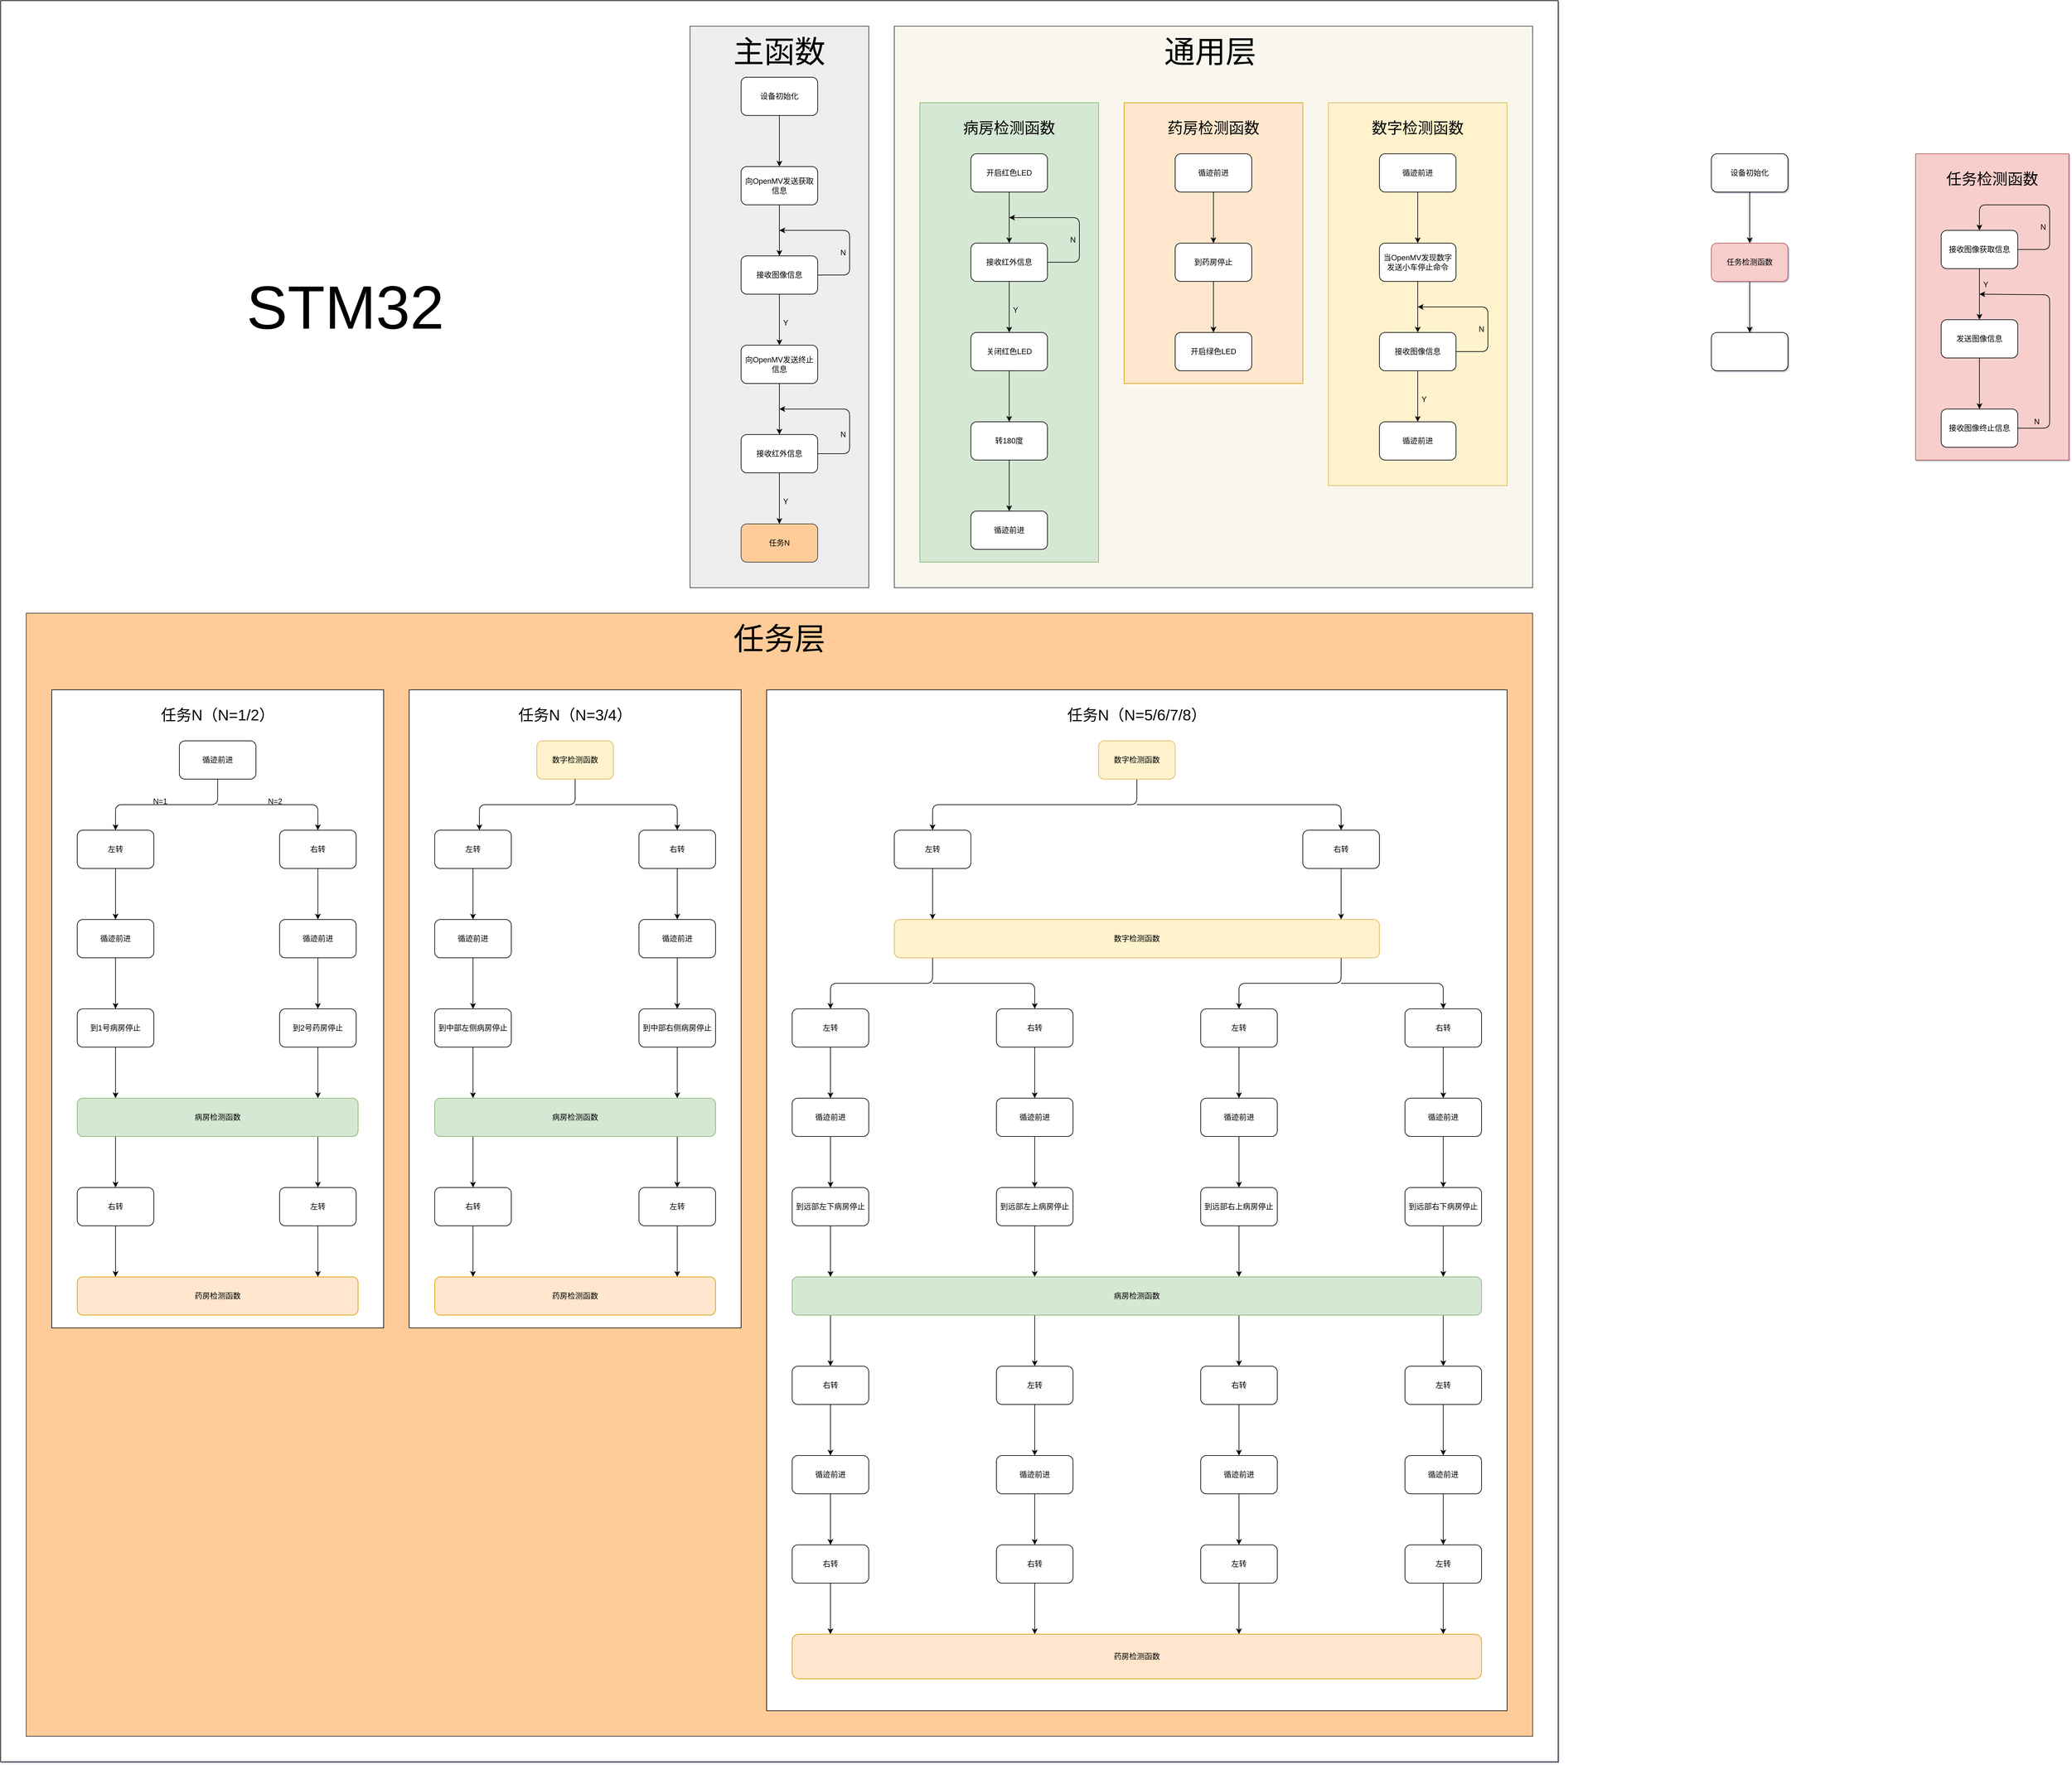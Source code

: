 <mxfile>
    <diagram id="9E_Q257AozHkWFELLFtb" name="第 1 页">
        <mxGraphModel dx="2625" dy="1398" grid="1" gridSize="10" guides="1" tooltips="1" connect="1" arrows="1" fold="1" page="1" pageScale="1" pageWidth="3300" pageHeight="2339" math="0" shadow="1">
            <root>
                <mxCell id="0"/>
                <mxCell id="1" parent="0"/>
                <mxCell id="441" value="" style="rounded=0;whiteSpace=wrap;html=1;fillColor=#f8cecc;strokeColor=#b85450;" parent="1" vertex="1">
                    <mxGeometry x="3040" y="280" width="240" height="480" as="geometry"/>
                </mxCell>
                <mxCell id="416" value="" style="rounded=0;whiteSpace=wrap;html=1;strokeWidth=1;fontSize=48;fontColor=#000000;" parent="1" vertex="1">
                    <mxGeometry x="40" y="40" width="2440" height="2760" as="geometry"/>
                </mxCell>
                <mxCell id="413" value="" style="rounded=0;whiteSpace=wrap;html=1;strokeWidth=1;fontSize=48;fillColor=#f9f7ed;strokeColor=#36393d;" parent="1" vertex="1">
                    <mxGeometry x="1440" y="80" width="1000" height="880" as="geometry"/>
                </mxCell>
                <mxCell id="410" value="" style="rounded=0;whiteSpace=wrap;html=1;strokeWidth=1;fontSize=12;fillColor=#ffcc99;strokeColor=#36393d;" parent="1" vertex="1">
                    <mxGeometry x="80" y="1000" width="2360" height="1760" as="geometry"/>
                </mxCell>
                <mxCell id="408" value="" style="rounded=0;whiteSpace=wrap;html=1;strokeWidth=1;fontSize=12;fontColor=#000000;" parent="1" vertex="1">
                    <mxGeometry x="1240" y="1120" width="1160" height="1600" as="geometry"/>
                </mxCell>
                <mxCell id="407" value="" style="rounded=0;whiteSpace=wrap;html=1;strokeWidth=1;fontSize=12;fontColor=#000000;" parent="1" vertex="1">
                    <mxGeometry x="680" y="1120" width="520" height="1000" as="geometry"/>
                </mxCell>
                <mxCell id="406" value="" style="rounded=0;whiteSpace=wrap;html=1;strokeWidth=1;fontSize=12;fontColor=#000000;" parent="1" vertex="1">
                    <mxGeometry x="120" y="1120" width="520" height="1000" as="geometry"/>
                </mxCell>
                <mxCell id="383" value="" style="rounded=0;whiteSpace=wrap;html=1;strokeWidth=1;fontSize=12;fillColor=#fff2cc;strokeColor=#d6b656;" parent="1" vertex="1">
                    <mxGeometry x="2120" y="200" width="280" height="600" as="geometry"/>
                </mxCell>
                <mxCell id="369" value="" style="rounded=0;whiteSpace=wrap;html=1;strokeWidth=1;fontSize=12;fillColor=#ffe6cc;strokeColor=#d79b00;" parent="1" vertex="1">
                    <mxGeometry x="1800" y="200" width="280" height="440" as="geometry"/>
                </mxCell>
                <mxCell id="356" value="" style="rounded=0;whiteSpace=wrap;html=1;strokeWidth=1;fontSize=12;fillColor=#d5e8d4;strokeColor=#82b366;" parent="1" vertex="1">
                    <mxGeometry x="1480" y="200" width="280" height="720" as="geometry"/>
                </mxCell>
                <mxCell id="40" value="" style="rounded=0;whiteSpace=wrap;html=1;fillColor=#eeeeee;strokeColor=#36393d;" parent="1" vertex="1">
                    <mxGeometry x="1120" y="80" width="280" height="880" as="geometry"/>
                </mxCell>
                <mxCell id="21" value="" style="edgeStyle=none;html=1;" parent="1" source="19" target="20" edge="1">
                    <mxGeometry relative="1" as="geometry"/>
                </mxCell>
                <mxCell id="19" value="设备初始化" style="rounded=1;whiteSpace=wrap;html=1;" parent="1" vertex="1">
                    <mxGeometry x="1200" y="160" width="120" height="60" as="geometry"/>
                </mxCell>
                <mxCell id="23" value="" style="edgeStyle=none;html=1;" parent="1" source="20" target="22" edge="1">
                    <mxGeometry relative="1" as="geometry"/>
                </mxCell>
                <mxCell id="20" value="向OpenMV发送获取信息" style="whiteSpace=wrap;html=1;rounded=1;" parent="1" vertex="1">
                    <mxGeometry x="1200" y="300" width="120" height="60" as="geometry"/>
                </mxCell>
                <mxCell id="25" value="" style="edgeStyle=none;html=1;" parent="1" source="22" edge="1">
                    <mxGeometry relative="1" as="geometry">
                        <mxPoint x="1260" y="400" as="targetPoint"/>
                        <Array as="points">
                            <mxPoint x="1370" y="470"/>
                            <mxPoint x="1370" y="400"/>
                        </Array>
                    </mxGeometry>
                </mxCell>
                <mxCell id="29" value="" style="edgeStyle=none;html=1;" parent="1" source="22" target="28" edge="1">
                    <mxGeometry relative="1" as="geometry"/>
                </mxCell>
                <mxCell id="22" value="接收图像信息" style="whiteSpace=wrap;html=1;rounded=1;" parent="1" vertex="1">
                    <mxGeometry x="1200" y="440" width="120" height="60" as="geometry"/>
                </mxCell>
                <mxCell id="27" value="N" style="text;html=1;strokeColor=none;fillColor=none;align=center;verticalAlign=middle;whiteSpace=wrap;rounded=0;" parent="1" vertex="1">
                    <mxGeometry x="1330" y="420" width="60" height="30" as="geometry"/>
                </mxCell>
                <mxCell id="32" value="" style="edgeStyle=none;html=1;" parent="1" source="28" target="31" edge="1">
                    <mxGeometry relative="1" as="geometry"/>
                </mxCell>
                <mxCell id="28" value="向OpenMV发送终止信息" style="whiteSpace=wrap;html=1;rounded=1;" parent="1" vertex="1">
                    <mxGeometry x="1200" y="580" width="120" height="60" as="geometry"/>
                </mxCell>
                <mxCell id="30" value="Y" style="text;html=1;strokeColor=none;fillColor=none;align=center;verticalAlign=middle;whiteSpace=wrap;rounded=0;" parent="1" vertex="1">
                    <mxGeometry x="1240" y="530" width="60" height="30" as="geometry"/>
                </mxCell>
                <mxCell id="34" value="" style="edgeStyle=none;html=1;" parent="1" source="31" target="33" edge="1">
                    <mxGeometry relative="1" as="geometry"/>
                </mxCell>
                <mxCell id="36" value="" style="edgeStyle=none;html=1;exitX=1;exitY=0.5;exitDx=0;exitDy=0;" parent="1" source="31" edge="1">
                    <mxGeometry relative="1" as="geometry">
                        <mxPoint x="1360" y="780" as="sourcePoint"/>
                        <mxPoint x="1260" y="680" as="targetPoint"/>
                        <Array as="points">
                            <mxPoint x="1370" y="750"/>
                            <mxPoint x="1370" y="680"/>
                        </Array>
                    </mxGeometry>
                </mxCell>
                <mxCell id="31" value="接收红外信息" style="whiteSpace=wrap;html=1;rounded=1;" parent="1" vertex="1">
                    <mxGeometry x="1200" y="720" width="120" height="60" as="geometry"/>
                </mxCell>
                <mxCell id="33" value="任务N" style="whiteSpace=wrap;html=1;rounded=1;fillColor=#ffcc99;strokeColor=#36393d;" parent="1" vertex="1">
                    <mxGeometry x="1200" y="860" width="120" height="60" as="geometry"/>
                </mxCell>
                <mxCell id="37" value="N" style="text;html=1;strokeColor=none;fillColor=none;align=center;verticalAlign=middle;whiteSpace=wrap;rounded=0;" parent="1" vertex="1">
                    <mxGeometry x="1330" y="705" width="60" height="30" as="geometry"/>
                </mxCell>
                <mxCell id="39" value="Y" style="text;html=1;strokeColor=none;fillColor=none;align=center;verticalAlign=middle;whiteSpace=wrap;rounded=0;" parent="1" vertex="1">
                    <mxGeometry x="1240" y="810" width="60" height="30" as="geometry"/>
                </mxCell>
                <mxCell id="50" value="" style="edgeStyle=none;html=1;fontSize=24;fontColor=#000000;entryX=0.5;entryY=0;entryDx=0;entryDy=0;exitX=0.5;exitY=1;exitDx=0;exitDy=0;" parent="1" source="48" target="51" edge="1">
                    <mxGeometry relative="1" as="geometry">
                        <mxPoint x="380.0" y="1340" as="targetPoint"/>
                        <Array as="points">
                            <mxPoint x="380" y="1300"/>
                            <mxPoint x="220" y="1300"/>
                        </Array>
                    </mxGeometry>
                </mxCell>
                <mxCell id="48" value="循迹前进" style="rounded=1;whiteSpace=wrap;html=1;strokeWidth=1;fontSize=12;fontColor=#000000;" parent="1" vertex="1">
                    <mxGeometry x="320" y="1200" width="120" height="60" as="geometry"/>
                </mxCell>
                <mxCell id="60" value="" style="edgeStyle=none;html=1;fontSize=12;fontColor=#000000;" parent="1" source="51" target="59" edge="1">
                    <mxGeometry relative="1" as="geometry"/>
                </mxCell>
                <mxCell id="51" value="左转" style="rounded=1;whiteSpace=wrap;html=1;strokeWidth=1;fontSize=12;fontColor=#000000;" parent="1" vertex="1">
                    <mxGeometry x="160" y="1340" width="120" height="60" as="geometry"/>
                </mxCell>
                <mxCell id="99" value="" style="edgeStyle=none;html=1;fontSize=12;fontColor=#000000;" parent="1" source="52" target="88" edge="1">
                    <mxGeometry relative="1" as="geometry"/>
                </mxCell>
                <mxCell id="52" value="右转" style="rounded=1;whiteSpace=wrap;html=1;strokeWidth=1;fontSize=12;fontColor=#000000;" parent="1" vertex="1">
                    <mxGeometry x="477" y="1340" width="120" height="60" as="geometry"/>
                </mxCell>
                <mxCell id="54" value="" style="endArrow=classic;html=1;fontSize=24;fontColor=#000000;entryX=0.5;entryY=0;entryDx=0;entryDy=0;" parent="1" target="52" edge="1">
                    <mxGeometry width="50" height="50" relative="1" as="geometry">
                        <mxPoint x="380" y="1300" as="sourcePoint"/>
                        <mxPoint x="380" y="1300" as="targetPoint"/>
                        <Array as="points">
                            <mxPoint x="537" y="1300"/>
                        </Array>
                    </mxGeometry>
                </mxCell>
                <mxCell id="55" value="N=1" style="text;html=1;strokeColor=none;fillColor=none;align=center;verticalAlign=middle;whiteSpace=wrap;rounded=0;strokeWidth=1;fontSize=12;fontColor=#000000;" parent="1" vertex="1">
                    <mxGeometry x="260" y="1280" width="60" height="30" as="geometry"/>
                </mxCell>
                <mxCell id="58" value="N=2" style="text;html=1;strokeColor=none;fillColor=none;align=center;verticalAlign=middle;whiteSpace=wrap;rounded=0;strokeWidth=1;fontSize=12;fontColor=#000000;" parent="1" vertex="1">
                    <mxGeometry x="440" y="1280" width="60" height="30" as="geometry"/>
                </mxCell>
                <mxCell id="62" value="" style="edgeStyle=none;html=1;fontSize=12;fontColor=#000000;" parent="1" source="59" target="61" edge="1">
                    <mxGeometry relative="1" as="geometry"/>
                </mxCell>
                <mxCell id="59" value="循迹前进" style="whiteSpace=wrap;html=1;fontColor=#000000;rounded=1;strokeWidth=1;" parent="1" vertex="1">
                    <mxGeometry x="160" y="1480" width="120" height="60" as="geometry"/>
                </mxCell>
                <mxCell id="64" value="" style="edgeStyle=none;html=1;fontSize=12;fontColor=#000000;" parent="1" source="61" edge="1">
                    <mxGeometry relative="1" as="geometry">
                        <mxPoint x="220" y="1760" as="targetPoint"/>
                    </mxGeometry>
                </mxCell>
                <mxCell id="61" value="到1号病房停止" style="whiteSpace=wrap;html=1;fontColor=#000000;rounded=1;strokeWidth=1;" parent="1" vertex="1">
                    <mxGeometry x="160" y="1620" width="120" height="60" as="geometry"/>
                </mxCell>
                <mxCell id="78" value="" style="edgeStyle=none;html=1;fontSize=12;fontColor=#000000;exitX=0.5;exitY=1;exitDx=0;exitDy=0;" parent="1" source="75" edge="1">
                    <mxGeometry relative="1" as="geometry">
                        <mxPoint x="220" y="2040" as="targetPoint"/>
                    </mxGeometry>
                </mxCell>
                <mxCell id="75" value="右转" style="whiteSpace=wrap;html=1;fontColor=#000000;rounded=1;strokeWidth=1;" parent="1" vertex="1">
                    <mxGeometry x="160" y="1900" width="120" height="60" as="geometry"/>
                </mxCell>
                <mxCell id="77" value="药房检测函数" style="whiteSpace=wrap;html=1;rounded=1;strokeWidth=1;fillColor=#ffe6cc;strokeColor=#d79b00;" parent="1" vertex="1">
                    <mxGeometry x="160" y="2040" width="440" height="60" as="geometry"/>
                </mxCell>
                <mxCell id="87" value="" style="edgeStyle=none;html=1;fontSize=12;fontColor=#000000;" parent="1" target="75" edge="1">
                    <mxGeometry relative="1" as="geometry">
                        <mxPoint x="220" y="1820" as="sourcePoint"/>
                    </mxGeometry>
                </mxCell>
                <mxCell id="100" value="" style="edgeStyle=none;html=1;fontSize=12;fontColor=#000000;" parent="1" source="88" target="89" edge="1">
                    <mxGeometry relative="1" as="geometry"/>
                </mxCell>
                <mxCell id="88" value="循迹前进" style="whiteSpace=wrap;html=1;fontColor=#000000;rounded=1;strokeWidth=1;" parent="1" vertex="1">
                    <mxGeometry x="477" y="1480" width="120" height="60" as="geometry"/>
                </mxCell>
                <mxCell id="101" value="" style="edgeStyle=none;html=1;fontSize=12;fontColor=#000000;" parent="1" source="89" edge="1">
                    <mxGeometry relative="1" as="geometry">
                        <mxPoint x="537" y="1760" as="targetPoint"/>
                    </mxGeometry>
                </mxCell>
                <mxCell id="89" value="到2号药房停止" style="whiteSpace=wrap;html=1;fontColor=#000000;rounded=1;strokeWidth=1;" parent="1" vertex="1">
                    <mxGeometry x="477" y="1620" width="120" height="60" as="geometry"/>
                </mxCell>
                <mxCell id="109" value="" style="edgeStyle=none;html=1;fontSize=12;fontColor=#000000;" parent="1" target="95" edge="1">
                    <mxGeometry relative="1" as="geometry">
                        <mxPoint x="537" y="1820" as="sourcePoint"/>
                    </mxGeometry>
                </mxCell>
                <mxCell id="110" value="" style="edgeStyle=none;html=1;fontSize=12;fontColor=#000000;" parent="1" source="95" edge="1">
                    <mxGeometry relative="1" as="geometry">
                        <mxPoint x="537" y="2040" as="targetPoint"/>
                    </mxGeometry>
                </mxCell>
                <mxCell id="95" value="左转" style="whiteSpace=wrap;html=1;fontColor=#000000;rounded=1;strokeWidth=1;" parent="1" vertex="1">
                    <mxGeometry x="477" y="1900" width="120" height="60" as="geometry"/>
                </mxCell>
                <mxCell id="113" value="任务N（N=1/2）" style="text;html=1;strokeColor=none;fillColor=none;align=center;verticalAlign=middle;whiteSpace=wrap;rounded=0;strokeWidth=1;fontSize=24;fontColor=#000000;" parent="1" vertex="1">
                    <mxGeometry x="120" y="1120" width="520" height="80" as="geometry"/>
                </mxCell>
                <mxCell id="115" value="数字检测函数" style="rounded=1;whiteSpace=wrap;html=1;strokeWidth=1;fontSize=12;fillColor=#fff2cc;strokeColor=#d6b656;" parent="1" vertex="1">
                    <mxGeometry x="880" y="1200" width="120" height="60" as="geometry"/>
                </mxCell>
                <mxCell id="127" value="" style="edgeStyle=none;html=1;fontSize=24;fontColor=#000000;entryX=0.5;entryY=0;entryDx=0;entryDy=0;exitX=0.5;exitY=1;exitDx=0;exitDy=0;" parent="1" edge="1">
                    <mxGeometry relative="1" as="geometry">
                        <mxPoint x="940" y="1260" as="sourcePoint"/>
                        <mxPoint x="790" y="1340" as="targetPoint"/>
                        <Array as="points">
                            <mxPoint x="940" y="1300"/>
                            <mxPoint x="790" y="1300"/>
                        </Array>
                    </mxGeometry>
                </mxCell>
                <mxCell id="129" value="" style="edgeStyle=none;html=1;fontSize=24;fontColor=#000000;entryX=0.5;entryY=0;entryDx=0;entryDy=0;" parent="1" edge="1">
                    <mxGeometry relative="1" as="geometry">
                        <mxPoint x="940" y="1300" as="sourcePoint"/>
                        <mxPoint x="1100" y="1340" as="targetPoint"/>
                        <Array as="points">
                            <mxPoint x="1100" y="1300"/>
                        </Array>
                    </mxGeometry>
                </mxCell>
                <mxCell id="131" value="" style="edgeStyle=none;html=1;fontSize=12;fontColor=#000000;" parent="1" source="132" target="134" edge="1">
                    <mxGeometry relative="1" as="geometry"/>
                </mxCell>
                <mxCell id="132" value="左转" style="rounded=1;whiteSpace=wrap;html=1;strokeWidth=1;fontSize=12;fontColor=#000000;" parent="1" vertex="1">
                    <mxGeometry x="720" y="1340" width="120" height="60" as="geometry"/>
                </mxCell>
                <mxCell id="133" value="" style="edgeStyle=none;html=1;fontSize=12;fontColor=#000000;" parent="1" source="134" target="136" edge="1">
                    <mxGeometry relative="1" as="geometry"/>
                </mxCell>
                <mxCell id="134" value="循迹前进" style="whiteSpace=wrap;html=1;fontColor=#000000;rounded=1;strokeWidth=1;" parent="1" vertex="1">
                    <mxGeometry x="720" y="1480" width="120" height="60" as="geometry"/>
                </mxCell>
                <mxCell id="135" value="" style="edgeStyle=none;html=1;fontSize=12;fontColor=#000000;" parent="1" source="136" edge="1">
                    <mxGeometry relative="1" as="geometry">
                        <mxPoint x="780" y="1760" as="targetPoint"/>
                    </mxGeometry>
                </mxCell>
                <mxCell id="136" value="到中部左侧病房停止" style="whiteSpace=wrap;html=1;fontColor=#000000;rounded=1;strokeWidth=1;" parent="1" vertex="1">
                    <mxGeometry x="720" y="1620" width="120" height="60" as="geometry"/>
                </mxCell>
                <mxCell id="145" value="" style="edgeStyle=none;html=1;fontSize=12;fontColor=#000000;" parent="1" source="146" edge="1">
                    <mxGeometry relative="1" as="geometry">
                        <mxPoint x="780" y="2040" as="targetPoint"/>
                    </mxGeometry>
                </mxCell>
                <mxCell id="146" value="右转" style="whiteSpace=wrap;html=1;fontColor=#000000;rounded=1;strokeWidth=1;" parent="1" vertex="1">
                    <mxGeometry x="720" y="1900" width="120" height="60" as="geometry"/>
                </mxCell>
                <mxCell id="154" value="" style="edgeStyle=none;html=1;fontSize=12;fontColor=#000000;" parent="1" target="146" edge="1">
                    <mxGeometry relative="1" as="geometry">
                        <mxPoint x="780" y="1820" as="sourcePoint"/>
                    </mxGeometry>
                </mxCell>
                <mxCell id="157" value="" style="edgeStyle=none;html=1;fontSize=12;fontColor=#000000;" parent="1" source="158" target="160" edge="1">
                    <mxGeometry relative="1" as="geometry"/>
                </mxCell>
                <mxCell id="158" value="右转" style="rounded=1;whiteSpace=wrap;html=1;strokeWidth=1;fontSize=12;fontColor=#000000;" parent="1" vertex="1">
                    <mxGeometry x="1040" y="1340" width="120" height="60" as="geometry"/>
                </mxCell>
                <mxCell id="159" value="" style="edgeStyle=none;html=1;fontSize=12;fontColor=#000000;" parent="1" source="160" target="162" edge="1">
                    <mxGeometry relative="1" as="geometry"/>
                </mxCell>
                <mxCell id="160" value="循迹前进" style="whiteSpace=wrap;html=1;fontColor=#000000;rounded=1;strokeWidth=1;" parent="1" vertex="1">
                    <mxGeometry x="1040" y="1480" width="120" height="60" as="geometry"/>
                </mxCell>
                <mxCell id="161" value="" style="edgeStyle=none;html=1;fontSize=12;fontColor=#000000;" parent="1" source="162" edge="1">
                    <mxGeometry relative="1" as="geometry">
                        <mxPoint x="1100" y="1760" as="targetPoint"/>
                    </mxGeometry>
                </mxCell>
                <mxCell id="162" value="到中部右侧病房停止" style="whiteSpace=wrap;html=1;fontColor=#000000;rounded=1;strokeWidth=1;" parent="1" vertex="1">
                    <mxGeometry x="1040" y="1620" width="120" height="60" as="geometry"/>
                </mxCell>
                <mxCell id="171" value="" style="edgeStyle=none;html=1;fontSize=12;fontColor=#000000;" parent="1" source="172" edge="1">
                    <mxGeometry relative="1" as="geometry">
                        <mxPoint x="1100" y="2040" as="targetPoint"/>
                    </mxGeometry>
                </mxCell>
                <mxCell id="172" value="左转" style="whiteSpace=wrap;html=1;fontColor=#000000;rounded=1;strokeWidth=1;" parent="1" vertex="1">
                    <mxGeometry x="1040" y="1900" width="120" height="60" as="geometry"/>
                </mxCell>
                <mxCell id="180" value="" style="edgeStyle=none;html=1;fontSize=12;fontColor=#000000;" parent="1" target="172" edge="1">
                    <mxGeometry relative="1" as="geometry">
                        <mxPoint x="1100" y="1820" as="sourcePoint"/>
                    </mxGeometry>
                </mxCell>
                <mxCell id="185" value="任务N（N=3/4）" style="text;html=1;strokeColor=none;fillColor=none;align=center;verticalAlign=middle;whiteSpace=wrap;rounded=0;strokeWidth=1;fontSize=24;fontColor=#000000;" parent="1" vertex="1">
                    <mxGeometry x="680" y="1120" width="520" height="80" as="geometry"/>
                </mxCell>
                <mxCell id="211" value="" style="edgeStyle=none;html=1;fontSize=12;fontColor=#000000;" parent="1" source="200" edge="1">
                    <mxGeometry relative="1" as="geometry">
                        <mxPoint x="1500.0" y="1480" as="targetPoint"/>
                    </mxGeometry>
                </mxCell>
                <mxCell id="200" value="左转" style="rounded=1;whiteSpace=wrap;html=1;strokeWidth=1;fontSize=12;fontColor=#000000;" parent="1" vertex="1">
                    <mxGeometry x="1440" y="1340" width="120" height="60" as="geometry"/>
                </mxCell>
                <mxCell id="238" value="" style="edgeStyle=none;html=1;fontSize=12;fontColor=#000000;entryX=0.5;entryY=0;entryDx=0;entryDy=0;exitX=0.5;exitY=1;exitDx=0;exitDy=0;" parent="1" target="213" edge="1">
                    <mxGeometry relative="1" as="geometry">
                        <mxPoint x="1500.0" y="1540" as="sourcePoint"/>
                        <mxPoint x="1531.429" y="1620" as="targetPoint"/>
                        <Array as="points">
                            <mxPoint x="1500" y="1580"/>
                            <mxPoint x="1340" y="1580"/>
                        </Array>
                    </mxGeometry>
                </mxCell>
                <mxCell id="274" value="" style="edgeStyle=none;html=1;fontSize=12;fontColor=#000000;entryX=0.5;entryY=0;entryDx=0;entryDy=0;" parent="1" target="246" edge="1">
                    <mxGeometry relative="1" as="geometry">
                        <mxPoint x="1500" y="1580" as="sourcePoint"/>
                        <mxPoint x="1500" y="1620" as="targetPoint"/>
                        <Array as="points">
                            <mxPoint x="1660" y="1580"/>
                        </Array>
                    </mxGeometry>
                </mxCell>
                <mxCell id="212" value="" style="edgeStyle=none;html=1;fontSize=12;fontColor=#000000;" parent="1" source="213" target="215" edge="1">
                    <mxGeometry relative="1" as="geometry"/>
                </mxCell>
                <mxCell id="213" value="左转" style="rounded=1;whiteSpace=wrap;html=1;strokeWidth=1;fontSize=12;fontColor=#000000;" parent="1" vertex="1">
                    <mxGeometry x="1280" y="1620" width="120" height="60" as="geometry"/>
                </mxCell>
                <mxCell id="214" value="" style="edgeStyle=none;html=1;fontSize=12;fontColor=#000000;" parent="1" source="215" target="217" edge="1">
                    <mxGeometry relative="1" as="geometry"/>
                </mxCell>
                <mxCell id="215" value="循迹前进" style="whiteSpace=wrap;html=1;fontColor=#000000;rounded=1;strokeWidth=1;" parent="1" vertex="1">
                    <mxGeometry x="1280" y="1760" width="120" height="60" as="geometry"/>
                </mxCell>
                <mxCell id="216" value="" style="edgeStyle=none;html=1;fontSize=12;fontColor=#000000;" parent="1" source="217" edge="1">
                    <mxGeometry relative="1" as="geometry">
                        <mxPoint x="1340" y="2040" as="targetPoint"/>
                    </mxGeometry>
                </mxCell>
                <mxCell id="217" value="到远部左下病房停止" style="whiteSpace=wrap;html=1;fontColor=#000000;rounded=1;strokeWidth=1;" parent="1" vertex="1">
                    <mxGeometry x="1280" y="1900" width="120" height="60" as="geometry"/>
                </mxCell>
                <mxCell id="225" value="" style="edgeStyle=none;html=1;fontSize=12;fontColor=#000000;" parent="1" source="226" target="228" edge="1">
                    <mxGeometry relative="1" as="geometry"/>
                </mxCell>
                <mxCell id="226" value="右转" style="whiteSpace=wrap;html=1;fontColor=#000000;rounded=1;strokeWidth=1;" parent="1" vertex="1">
                    <mxGeometry x="1280" y="2180" width="120" height="60" as="geometry"/>
                </mxCell>
                <mxCell id="242" value="" style="edgeStyle=none;html=1;fontSize=12;fontColor=#000000;" parent="1" source="228" target="240" edge="1">
                    <mxGeometry relative="1" as="geometry"/>
                </mxCell>
                <mxCell id="228" value="循迹前进" style="whiteSpace=wrap;html=1;fontColor=#000000;rounded=1;strokeWidth=1;" parent="1" vertex="1">
                    <mxGeometry x="1280" y="2320" width="120" height="60" as="geometry"/>
                </mxCell>
                <mxCell id="234" value="" style="edgeStyle=none;html=1;fontSize=12;fontColor=#000000;" parent="1" target="226" edge="1">
                    <mxGeometry relative="1" as="geometry">
                        <mxPoint x="1340" y="2100" as="sourcePoint"/>
                    </mxGeometry>
                </mxCell>
                <mxCell id="239" value="" style="edgeStyle=none;html=1;fontSize=12;fontColor=#000000;" parent="1" source="240" edge="1">
                    <mxGeometry relative="1" as="geometry">
                        <mxPoint x="1340" y="2600" as="targetPoint"/>
                    </mxGeometry>
                </mxCell>
                <mxCell id="240" value="右转" style="whiteSpace=wrap;html=1;fontColor=#000000;rounded=1;strokeWidth=1;" parent="1" vertex="1">
                    <mxGeometry x="1280" y="2460" width="120" height="60" as="geometry"/>
                </mxCell>
                <mxCell id="245" value="" style="edgeStyle=none;html=1;fontSize=12;fontColor=#000000;" parent="1" source="246" target="248" edge="1">
                    <mxGeometry relative="1" as="geometry"/>
                </mxCell>
                <mxCell id="246" value="右转" style="rounded=1;whiteSpace=wrap;html=1;strokeWidth=1;fontSize=12;fontColor=#000000;" parent="1" vertex="1">
                    <mxGeometry x="1600" y="1620" width="120" height="60" as="geometry"/>
                </mxCell>
                <mxCell id="247" value="" style="edgeStyle=none;html=1;fontSize=12;fontColor=#000000;" parent="1" source="248" target="250" edge="1">
                    <mxGeometry relative="1" as="geometry"/>
                </mxCell>
                <mxCell id="248" value="循迹前进" style="whiteSpace=wrap;html=1;fontColor=#000000;rounded=1;strokeWidth=1;" parent="1" vertex="1">
                    <mxGeometry x="1600" y="1760" width="120" height="60" as="geometry"/>
                </mxCell>
                <mxCell id="249" value="" style="edgeStyle=none;html=1;fontSize=12;fontColor=#000000;" parent="1" source="250" edge="1">
                    <mxGeometry relative="1" as="geometry">
                        <mxPoint x="1660" y="2040" as="targetPoint"/>
                    </mxGeometry>
                </mxCell>
                <mxCell id="250" value="到远部左上病房停止" style="whiteSpace=wrap;html=1;fontColor=#000000;rounded=1;strokeWidth=1;" parent="1" vertex="1">
                    <mxGeometry x="1600" y="1900" width="120" height="60" as="geometry"/>
                </mxCell>
                <mxCell id="258" value="" style="edgeStyle=none;html=1;fontSize=12;fontColor=#000000;" parent="1" source="259" target="261" edge="1">
                    <mxGeometry relative="1" as="geometry"/>
                </mxCell>
                <mxCell id="259" value="左转" style="whiteSpace=wrap;html=1;fontColor=#000000;rounded=1;strokeWidth=1;" parent="1" vertex="1">
                    <mxGeometry x="1600" y="2180" width="120" height="60" as="geometry"/>
                </mxCell>
                <mxCell id="260" value="" style="edgeStyle=none;html=1;fontSize=12;fontColor=#000000;" parent="1" source="261" target="270" edge="1">
                    <mxGeometry relative="1" as="geometry"/>
                </mxCell>
                <mxCell id="261" value="循迹前进" style="whiteSpace=wrap;html=1;fontColor=#000000;rounded=1;strokeWidth=1;" parent="1" vertex="1">
                    <mxGeometry x="1600" y="2320" width="120" height="60" as="geometry"/>
                </mxCell>
                <mxCell id="267" value="" style="edgeStyle=none;html=1;fontSize=12;fontColor=#000000;" parent="1" target="259" edge="1">
                    <mxGeometry relative="1" as="geometry">
                        <mxPoint x="1660" y="2100" as="sourcePoint"/>
                    </mxGeometry>
                </mxCell>
                <mxCell id="269" value="" style="edgeStyle=none;html=1;fontSize=12;fontColor=#000000;" parent="1" source="270" edge="1">
                    <mxGeometry relative="1" as="geometry">
                        <mxPoint x="1660" y="2600" as="targetPoint"/>
                    </mxGeometry>
                </mxCell>
                <mxCell id="270" value="右转" style="whiteSpace=wrap;html=1;fontColor=#000000;rounded=1;strokeWidth=1;" parent="1" vertex="1">
                    <mxGeometry x="1600" y="2460" width="120" height="60" as="geometry"/>
                </mxCell>
                <mxCell id="275" value="" style="edgeStyle=none;html=1;fontSize=12;fontColor=#000000;" parent="1" source="276" edge="1">
                    <mxGeometry relative="1" as="geometry">
                        <mxPoint x="2140" y="1480" as="targetPoint"/>
                    </mxGeometry>
                </mxCell>
                <mxCell id="276" value="右转" style="rounded=1;whiteSpace=wrap;html=1;strokeWidth=1;fontSize=12;fontColor=#000000;" parent="1" vertex="1">
                    <mxGeometry x="2080" y="1340" width="120" height="60" as="geometry"/>
                </mxCell>
                <mxCell id="286" value="" style="edgeStyle=none;html=1;fontSize=12;fontColor=#000000;entryX=0.5;entryY=0;entryDx=0;entryDy=0;exitX=0.5;exitY=1;exitDx=0;exitDy=0;" parent="1" target="290" edge="1">
                    <mxGeometry relative="1" as="geometry">
                        <mxPoint x="2140" y="1540" as="sourcePoint"/>
                        <mxPoint x="2171.429" y="1620" as="targetPoint"/>
                        <Array as="points">
                            <mxPoint x="2140" y="1580"/>
                            <mxPoint x="1980" y="1580"/>
                        </Array>
                    </mxGeometry>
                </mxCell>
                <mxCell id="287" value="" style="edgeStyle=none;html=1;fontSize=12;fontColor=#000000;entryX=0.5;entryY=0;entryDx=0;entryDy=0;" parent="1" target="318" edge="1">
                    <mxGeometry relative="1" as="geometry">
                        <mxPoint x="2140" y="1580" as="sourcePoint"/>
                        <mxPoint x="2140" y="1620" as="targetPoint"/>
                        <Array as="points">
                            <mxPoint x="2300" y="1580"/>
                        </Array>
                    </mxGeometry>
                </mxCell>
                <mxCell id="289" value="" style="edgeStyle=none;html=1;fontSize=12;fontColor=#000000;" parent="1" source="290" target="292" edge="1">
                    <mxGeometry relative="1" as="geometry"/>
                </mxCell>
                <mxCell id="290" value="左转" style="rounded=1;whiteSpace=wrap;html=1;strokeWidth=1;fontSize=12;fontColor=#000000;" parent="1" vertex="1">
                    <mxGeometry x="1920" y="1620" width="120" height="60" as="geometry"/>
                </mxCell>
                <mxCell id="291" value="" style="edgeStyle=none;html=1;fontSize=12;fontColor=#000000;" parent="1" source="292" target="294" edge="1">
                    <mxGeometry relative="1" as="geometry"/>
                </mxCell>
                <mxCell id="292" value="循迹前进" style="whiteSpace=wrap;html=1;fontColor=#000000;rounded=1;strokeWidth=1;" parent="1" vertex="1">
                    <mxGeometry x="1920" y="1760" width="120" height="60" as="geometry"/>
                </mxCell>
                <mxCell id="293" value="" style="edgeStyle=none;html=1;fontSize=12;fontColor=#000000;" parent="1" source="294" edge="1">
                    <mxGeometry relative="1" as="geometry">
                        <mxPoint x="1980" y="2040" as="targetPoint"/>
                    </mxGeometry>
                </mxCell>
                <mxCell id="294" value="到远部右上病房停止" style="whiteSpace=wrap;html=1;fontColor=#000000;rounded=1;strokeWidth=1;" parent="1" vertex="1">
                    <mxGeometry x="1920" y="1900" width="120" height="60" as="geometry"/>
                </mxCell>
                <mxCell id="302" value="" style="edgeStyle=none;html=1;fontSize=12;fontColor=#000000;" parent="1" source="303" target="305" edge="1">
                    <mxGeometry relative="1" as="geometry"/>
                </mxCell>
                <mxCell id="303" value="右转" style="whiteSpace=wrap;html=1;fontColor=#000000;rounded=1;strokeWidth=1;" parent="1" vertex="1">
                    <mxGeometry x="1920" y="2180" width="120" height="60" as="geometry"/>
                </mxCell>
                <mxCell id="304" value="" style="edgeStyle=none;html=1;fontSize=12;fontColor=#000000;" parent="1" source="305" target="314" edge="1">
                    <mxGeometry relative="1" as="geometry"/>
                </mxCell>
                <mxCell id="305" value="循迹前进" style="whiteSpace=wrap;html=1;fontColor=#000000;rounded=1;strokeWidth=1;" parent="1" vertex="1">
                    <mxGeometry x="1920" y="2320" width="120" height="60" as="geometry"/>
                </mxCell>
                <mxCell id="311" value="" style="edgeStyle=none;html=1;fontSize=12;fontColor=#000000;" parent="1" target="303" edge="1">
                    <mxGeometry relative="1" as="geometry">
                        <mxPoint x="1980" y="2100" as="sourcePoint"/>
                    </mxGeometry>
                </mxCell>
                <mxCell id="313" value="" style="edgeStyle=none;html=1;fontSize=12;fontColor=#000000;" parent="1" source="314" edge="1">
                    <mxGeometry relative="1" as="geometry">
                        <mxPoint x="1980" y="2600" as="targetPoint"/>
                    </mxGeometry>
                </mxCell>
                <mxCell id="314" value="左转" style="whiteSpace=wrap;html=1;fontColor=#000000;rounded=1;strokeWidth=1;" parent="1" vertex="1">
                    <mxGeometry x="1920" y="2460" width="120" height="60" as="geometry"/>
                </mxCell>
                <mxCell id="317" value="" style="edgeStyle=none;html=1;fontSize=12;fontColor=#000000;" parent="1" source="318" target="320" edge="1">
                    <mxGeometry relative="1" as="geometry"/>
                </mxCell>
                <mxCell id="318" value="右转" style="rounded=1;whiteSpace=wrap;html=1;strokeWidth=1;fontSize=12;fontColor=#000000;" parent="1" vertex="1">
                    <mxGeometry x="2240" y="1620" width="120" height="60" as="geometry"/>
                </mxCell>
                <mxCell id="319" value="" style="edgeStyle=none;html=1;fontSize=12;fontColor=#000000;" parent="1" source="320" target="322" edge="1">
                    <mxGeometry relative="1" as="geometry"/>
                </mxCell>
                <mxCell id="320" value="循迹前进" style="whiteSpace=wrap;html=1;fontColor=#000000;rounded=1;strokeWidth=1;" parent="1" vertex="1">
                    <mxGeometry x="2240" y="1760" width="120" height="60" as="geometry"/>
                </mxCell>
                <mxCell id="321" value="" style="edgeStyle=none;html=1;fontSize=12;fontColor=#000000;" parent="1" source="322" edge="1">
                    <mxGeometry relative="1" as="geometry">
                        <mxPoint x="2300" y="2040" as="targetPoint"/>
                    </mxGeometry>
                </mxCell>
                <mxCell id="322" value="到远部右下病房停止" style="whiteSpace=wrap;html=1;fontColor=#000000;rounded=1;strokeWidth=1;" parent="1" vertex="1">
                    <mxGeometry x="2240" y="1900" width="120" height="60" as="geometry"/>
                </mxCell>
                <mxCell id="330" value="" style="edgeStyle=none;html=1;fontSize=12;fontColor=#000000;" parent="1" source="331" target="333" edge="1">
                    <mxGeometry relative="1" as="geometry"/>
                </mxCell>
                <mxCell id="331" value="左转" style="whiteSpace=wrap;html=1;fontColor=#000000;rounded=1;strokeWidth=1;" parent="1" vertex="1">
                    <mxGeometry x="2240" y="2180" width="120" height="60" as="geometry"/>
                </mxCell>
                <mxCell id="332" value="" style="edgeStyle=none;html=1;fontSize=12;fontColor=#000000;" parent="1" source="333" target="342" edge="1">
                    <mxGeometry relative="1" as="geometry"/>
                </mxCell>
                <mxCell id="333" value="循迹前进" style="whiteSpace=wrap;html=1;fontColor=#000000;rounded=1;strokeWidth=1;" parent="1" vertex="1">
                    <mxGeometry x="2240" y="2320" width="120" height="60" as="geometry"/>
                </mxCell>
                <mxCell id="339" value="" style="edgeStyle=none;html=1;fontSize=12;fontColor=#000000;" parent="1" target="331" edge="1">
                    <mxGeometry relative="1" as="geometry">
                        <mxPoint x="2300" y="2100" as="sourcePoint"/>
                    </mxGeometry>
                </mxCell>
                <mxCell id="341" value="" style="edgeStyle=none;html=1;fontSize=12;fontColor=#000000;" parent="1" source="342" edge="1">
                    <mxGeometry relative="1" as="geometry">
                        <mxPoint x="2300" y="2600" as="targetPoint"/>
                    </mxGeometry>
                </mxCell>
                <mxCell id="342" value="左转" style="whiteSpace=wrap;html=1;fontColor=#000000;rounded=1;strokeWidth=1;" parent="1" vertex="1">
                    <mxGeometry x="2240" y="2460" width="120" height="60" as="geometry"/>
                </mxCell>
                <mxCell id="345" value="" style="edgeStyle=none;html=1;fontSize=12;fontColor=#000000;" parent="1" source="346" target="349" edge="1">
                    <mxGeometry relative="1" as="geometry"/>
                </mxCell>
                <mxCell id="346" value="开启红色LED" style="whiteSpace=wrap;html=1;fontColor=#000000;rounded=1;strokeWidth=1;" parent="1" vertex="1">
                    <mxGeometry x="1560" y="280" width="120" height="60" as="geometry"/>
                </mxCell>
                <mxCell id="347" value="" style="edgeStyle=none;html=1;fontSize=12;fontColor=#000000;exitX=1;exitY=0.5;exitDx=0;exitDy=0;" parent="1" source="349" edge="1">
                    <mxGeometry relative="1" as="geometry">
                        <mxPoint x="1620" y="380" as="targetPoint"/>
                        <Array as="points">
                            <mxPoint x="1730" y="450"/>
                            <mxPoint x="1730" y="380"/>
                        </Array>
                    </mxGeometry>
                </mxCell>
                <mxCell id="348" value="" style="edgeStyle=none;html=1;fontSize=12;fontColor=#000000;entryX=0.5;entryY=0;entryDx=0;entryDy=0;" parent="1" source="349" target="351" edge="1">
                    <mxGeometry relative="1" as="geometry"/>
                </mxCell>
                <mxCell id="349" value="接收红外信息" style="whiteSpace=wrap;html=1;fontColor=#000000;rounded=1;strokeWidth=1;" parent="1" vertex="1">
                    <mxGeometry x="1560" y="420" width="120" height="60" as="geometry"/>
                </mxCell>
                <mxCell id="350" value="" style="edgeStyle=none;html=1;fontSize=12;fontColor=#000000;entryX=0.5;entryY=0;entryDx=0;entryDy=0;" parent="1" source="351" target="353" edge="1">
                    <mxGeometry relative="1" as="geometry">
                        <mxPoint x="1620.0" y="700" as="targetPoint"/>
                    </mxGeometry>
                </mxCell>
                <mxCell id="351" value="关闭红色LED" style="whiteSpace=wrap;html=1;fontColor=#000000;rounded=1;strokeWidth=1;" parent="1" vertex="1">
                    <mxGeometry x="1560" y="560" width="120" height="60" as="geometry"/>
                </mxCell>
                <mxCell id="352" value="Y" style="text;html=1;strokeColor=none;fillColor=none;align=center;verticalAlign=middle;whiteSpace=wrap;rounded=0;" parent="1" vertex="1">
                    <mxGeometry x="1600" y="510" width="60" height="30" as="geometry"/>
                </mxCell>
                <mxCell id="353" value="转180度" style="whiteSpace=wrap;html=1;fontColor=#000000;rounded=1;strokeWidth=1;" parent="1" vertex="1">
                    <mxGeometry x="1560" y="700" width="120" height="60" as="geometry"/>
                </mxCell>
                <mxCell id="354" value="N" style="text;html=1;strokeColor=none;fillColor=none;align=center;verticalAlign=middle;whiteSpace=wrap;rounded=0;rotation=0;" parent="1" vertex="1">
                    <mxGeometry x="1690" y="400" width="60" height="30" as="geometry"/>
                </mxCell>
                <mxCell id="358" value="病房检测函数" style="text;html=1;align=center;verticalAlign=middle;whiteSpace=wrap;rounded=0;strokeWidth=1;fontColor=#000000;fontSize=24;" parent="1" vertex="1">
                    <mxGeometry x="1480" y="200" width="280" height="80" as="geometry"/>
                </mxCell>
                <mxCell id="359" value="病房检测函数" style="rounded=1;whiteSpace=wrap;html=1;strokeWidth=1;fontSize=12;fillColor=#d5e8d4;strokeColor=#82b366;" parent="1" vertex="1">
                    <mxGeometry x="160" y="1760" width="440" height="60" as="geometry"/>
                </mxCell>
                <mxCell id="362" value="" style="edgeStyle=none;html=1;fontSize=12;fontColor=#000000;" parent="1" target="363" edge="1">
                    <mxGeometry relative="1" as="geometry">
                        <mxPoint x="1620" y="760" as="sourcePoint"/>
                    </mxGeometry>
                </mxCell>
                <mxCell id="363" value="循迹前进" style="whiteSpace=wrap;html=1;fontColor=#000000;rounded=1;strokeWidth=1;" parent="1" vertex="1">
                    <mxGeometry x="1560" y="840" width="120" height="60" as="geometry"/>
                </mxCell>
                <mxCell id="364" value="" style="edgeStyle=none;html=1;fontSize=12;fontColor=#000000;" parent="1" source="365" target="367" edge="1">
                    <mxGeometry relative="1" as="geometry"/>
                </mxCell>
                <mxCell id="365" value="循迹前进" style="whiteSpace=wrap;html=1;fontColor=#000000;rounded=1;strokeWidth=1;" parent="1" vertex="1">
                    <mxGeometry x="1880" y="280" width="120" height="60" as="geometry"/>
                </mxCell>
                <mxCell id="366" value="" style="edgeStyle=none;html=1;fontSize=12;fontColor=#000000;" parent="1" source="367" target="368" edge="1">
                    <mxGeometry relative="1" as="geometry"/>
                </mxCell>
                <mxCell id="367" value="到药房停止" style="whiteSpace=wrap;html=1;fontColor=#000000;rounded=1;strokeWidth=1;" parent="1" vertex="1">
                    <mxGeometry x="1880" y="420" width="120" height="60" as="geometry"/>
                </mxCell>
                <mxCell id="368" value="开启绿色LED" style="whiteSpace=wrap;html=1;fontColor=#000000;rounded=1;strokeWidth=1;" parent="1" vertex="1">
                    <mxGeometry x="1880" y="560" width="120" height="60" as="geometry"/>
                </mxCell>
                <mxCell id="371" value="药房检测函数" style="text;html=1;align=center;verticalAlign=middle;whiteSpace=wrap;rounded=0;strokeWidth=1;fontColor=#000000;fontSize=24;" parent="1" vertex="1">
                    <mxGeometry x="1800" y="200" width="280" height="80" as="geometry"/>
                </mxCell>
                <mxCell id="373" value="" style="edgeStyle=none;html=1;fontSize=24;fontColor=#000000;" parent="1" source="374" target="376" edge="1">
                    <mxGeometry relative="1" as="geometry"/>
                </mxCell>
                <mxCell id="374" value="循迹前进" style="rounded=1;whiteSpace=wrap;html=1;strokeWidth=1;fontSize=12;fontColor=#000000;" parent="1" vertex="1">
                    <mxGeometry x="2200" y="280" width="120" height="60" as="geometry"/>
                </mxCell>
                <mxCell id="375" value="" style="edgeStyle=none;html=1;fontSize=24;fontColor=#000000;" parent="1" source="376" target="378" edge="1">
                    <mxGeometry relative="1" as="geometry"/>
                </mxCell>
                <mxCell id="376" value="当OpenMV发现数字&lt;br&gt;发送小车停止命令" style="whiteSpace=wrap;html=1;fontColor=#000000;rounded=1;strokeWidth=1;" parent="1" vertex="1">
                    <mxGeometry x="2200" y="420" width="120" height="60" as="geometry"/>
                </mxCell>
                <mxCell id="377" value="" style="edgeStyle=none;html=1;fontSize=24;fontColor=#000000;" parent="1" source="378" target="382" edge="1">
                    <mxGeometry relative="1" as="geometry"/>
                </mxCell>
                <mxCell id="378" value="接收图像信息" style="whiteSpace=wrap;html=1;fontColor=#000000;rounded=1;strokeWidth=1;" parent="1" vertex="1">
                    <mxGeometry x="2200" y="560" width="120" height="60" as="geometry"/>
                </mxCell>
                <mxCell id="379" value="" style="edgeStyle=none;html=1;" parent="1" edge="1">
                    <mxGeometry relative="1" as="geometry">
                        <mxPoint x="2320" y="590" as="sourcePoint"/>
                        <mxPoint x="2260" y="520" as="targetPoint"/>
                        <Array as="points">
                            <mxPoint x="2370" y="590"/>
                            <mxPoint x="2370" y="520"/>
                        </Array>
                    </mxGeometry>
                </mxCell>
                <mxCell id="380" value="N" style="text;html=1;strokeColor=none;fillColor=none;align=center;verticalAlign=middle;whiteSpace=wrap;rounded=0;" parent="1" vertex="1">
                    <mxGeometry x="2330" y="540" width="60" height="30" as="geometry"/>
                </mxCell>
                <mxCell id="381" value="Y" style="text;html=1;strokeColor=none;fillColor=none;align=center;verticalAlign=middle;whiteSpace=wrap;rounded=0;" parent="1" vertex="1">
                    <mxGeometry x="2240" y="650" width="60" height="30" as="geometry"/>
                </mxCell>
                <mxCell id="382" value="循迹前进" style="whiteSpace=wrap;html=1;fontColor=#000000;rounded=1;strokeWidth=1;" parent="1" vertex="1">
                    <mxGeometry x="2200" y="700" width="120" height="60" as="geometry"/>
                </mxCell>
                <mxCell id="384" value="数字检测函数" style="text;html=1;align=center;verticalAlign=middle;whiteSpace=wrap;rounded=0;strokeWidth=1;fontColor=#000000;fontSize=24;" parent="1" vertex="1">
                    <mxGeometry x="2120" y="200" width="280" height="80" as="geometry"/>
                </mxCell>
                <mxCell id="403" value="" style="edgeStyle=none;html=1;fontSize=12;fontColor=#000000;entryX=0.5;entryY=0;entryDx=0;entryDy=0;startArrow=none;exitX=0.5;exitY=1;exitDx=0;exitDy=0;" parent="1" source="389" target="200" edge="1">
                    <mxGeometry relative="1" as="geometry">
                        <mxPoint x="1820" y="1240" as="sourcePoint"/>
                        <mxPoint x="1820.0" y="1340" as="targetPoint"/>
                        <Array as="points">
                            <mxPoint x="1820" y="1300"/>
                            <mxPoint x="1500" y="1300"/>
                        </Array>
                    </mxGeometry>
                </mxCell>
                <mxCell id="405" value="" style="edgeStyle=none;html=1;fontSize=12;fontColor=#000000;entryX=0.5;entryY=0;entryDx=0;entryDy=0;" parent="1" target="276" edge="1">
                    <mxGeometry relative="1" as="geometry">
                        <mxPoint x="1820" y="1300" as="sourcePoint"/>
                        <mxPoint x="1820.0" y="1340" as="targetPoint"/>
                        <Array as="points">
                            <mxPoint x="2140" y="1300"/>
                        </Array>
                    </mxGeometry>
                </mxCell>
                <mxCell id="389" value="数字检测函数" style="rounded=1;whiteSpace=wrap;html=1;strokeWidth=1;fontSize=12;fillColor=#fff2cc;strokeColor=#d6b656;" parent="1" vertex="1">
                    <mxGeometry x="1760" y="1200" width="120" height="60" as="geometry"/>
                </mxCell>
                <mxCell id="390" value="数字检测函数" style="rounded=1;whiteSpace=wrap;html=1;strokeWidth=1;fontSize=12;fillColor=#fff2cc;strokeColor=#d6b656;" parent="1" vertex="1">
                    <mxGeometry x="1440" y="1480" width="760" height="60" as="geometry"/>
                </mxCell>
                <mxCell id="392" value="病房检测函数" style="rounded=1;whiteSpace=wrap;html=1;strokeWidth=1;fontSize=12;fillColor=#d5e8d4;strokeColor=#82b366;" parent="1" vertex="1">
                    <mxGeometry x="1280" y="2040" width="1080" height="60" as="geometry"/>
                </mxCell>
                <mxCell id="396" value="药房检测函数" style="whiteSpace=wrap;html=1;rounded=1;strokeWidth=1;fillColor=#ffe6cc;strokeColor=#d79b00;" parent="1" vertex="1">
                    <mxGeometry x="1280" y="2600" width="1080" height="70" as="geometry"/>
                </mxCell>
                <mxCell id="400" value="病房检测函数" style="rounded=1;whiteSpace=wrap;html=1;strokeWidth=1;fontSize=12;fillColor=#d5e8d4;strokeColor=#82b366;" parent="1" vertex="1">
                    <mxGeometry x="720" y="1760" width="440" height="60" as="geometry"/>
                </mxCell>
                <mxCell id="401" value="药房检测函数" style="whiteSpace=wrap;html=1;rounded=1;strokeWidth=1;fillColor=#ffe6cc;strokeColor=#d79b00;" parent="1" vertex="1">
                    <mxGeometry x="720" y="2040" width="440" height="60" as="geometry"/>
                </mxCell>
                <mxCell id="411" value="任务N（N=5/6/7/8）" style="text;html=1;strokeColor=none;fillColor=none;align=center;verticalAlign=middle;whiteSpace=wrap;rounded=0;strokeWidth=1;fontSize=24;fontColor=#000000;rotation=0;" parent="1" vertex="1">
                    <mxGeometry x="1240" y="1120" width="1160" height="80" as="geometry"/>
                </mxCell>
                <mxCell id="412" value="任务层" style="text;html=1;strokeColor=none;fillColor=none;align=center;verticalAlign=middle;whiteSpace=wrap;rounded=0;strokeWidth=1;fontSize=48;fontColor=#000000;" parent="1" vertex="1">
                    <mxGeometry x="80" y="1000" width="2360" height="80" as="geometry"/>
                </mxCell>
                <mxCell id="414" value="主函数" style="text;html=1;strokeColor=none;fillColor=none;align=center;verticalAlign=middle;whiteSpace=wrap;rounded=0;strokeWidth=1;fontSize=48;fontColor=#000000;" parent="1" vertex="1">
                    <mxGeometry x="1120" y="80" width="280" height="80" as="geometry"/>
                </mxCell>
                <mxCell id="415" value="通用层" style="text;html=1;strokeColor=none;fillColor=none;align=center;verticalAlign=middle;whiteSpace=wrap;rounded=0;strokeWidth=1;fontSize=48;fontColor=#000000;" parent="1" vertex="1">
                    <mxGeometry x="1440" y="80" width="990" height="80" as="geometry"/>
                </mxCell>
                <mxCell id="417" value="STM32" style="text;html=1;strokeColor=none;fillColor=none;align=center;verticalAlign=middle;whiteSpace=wrap;rounded=0;strokeWidth=1;fontSize=96;fontColor=#000000;" parent="1" vertex="1">
                    <mxGeometry x="80" y="80" width="1000" height="880" as="geometry"/>
                </mxCell>
                <mxCell id="439" value="" style="edgeStyle=none;html=1;" parent="1" source="418" target="438" edge="1">
                    <mxGeometry relative="1" as="geometry"/>
                </mxCell>
                <mxCell id="418" value="设备初始化" style="rounded=1;whiteSpace=wrap;html=1;" parent="1" vertex="1">
                    <mxGeometry x="2720" y="280" width="120" height="60" as="geometry"/>
                </mxCell>
                <mxCell id="430" value="" style="edgeStyle=none;html=1;" parent="1" source="421" target="429" edge="1">
                    <mxGeometry relative="1" as="geometry"/>
                </mxCell>
                <mxCell id="421" value="接收图像获取信息" style="whiteSpace=wrap;html=1;rounded=1;" parent="1" vertex="1">
                    <mxGeometry x="3080" y="400" width="120" height="60" as="geometry"/>
                </mxCell>
                <mxCell id="425" value="" style="edgeStyle=none;html=1;entryX=0.5;entryY=0;entryDx=0;entryDy=0;" parent="1" target="421" edge="1">
                    <mxGeometry relative="1" as="geometry">
                        <mxPoint x="3200" y="430" as="sourcePoint"/>
                        <mxPoint x="3140" y="360" as="targetPoint"/>
                        <Array as="points">
                            <mxPoint x="3250" y="430"/>
                            <mxPoint x="3250" y="360"/>
                            <mxPoint x="3140" y="360"/>
                        </Array>
                    </mxGeometry>
                </mxCell>
                <mxCell id="426" value="N" style="text;html=1;strokeColor=none;fillColor=none;align=center;verticalAlign=middle;whiteSpace=wrap;rounded=0;" parent="1" vertex="1">
                    <mxGeometry x="3210" y="380" width="60" height="30" as="geometry"/>
                </mxCell>
                <mxCell id="427" value="Y" style="text;html=1;strokeColor=none;fillColor=none;align=center;verticalAlign=middle;whiteSpace=wrap;rounded=0;" parent="1" vertex="1">
                    <mxGeometry x="3120" y="470" width="60" height="30" as="geometry"/>
                </mxCell>
                <mxCell id="435" value="" style="edgeStyle=none;html=1;" parent="1" source="429" target="434" edge="1">
                    <mxGeometry relative="1" as="geometry"/>
                </mxCell>
                <mxCell id="429" value="发送图像信息" style="whiteSpace=wrap;html=1;rounded=1;" parent="1" vertex="1">
                    <mxGeometry x="3080" y="540" width="120" height="60" as="geometry"/>
                </mxCell>
                <mxCell id="431" value="" style="edgeStyle=none;html=1;" parent="1" edge="1">
                    <mxGeometry relative="1" as="geometry">
                        <mxPoint x="3200" y="710" as="sourcePoint"/>
                        <mxPoint x="3140" y="500" as="targetPoint"/>
                        <Array as="points">
                            <mxPoint x="3250" y="710"/>
                            <mxPoint x="3250" y="501"/>
                        </Array>
                    </mxGeometry>
                </mxCell>
                <mxCell id="432" value="N" style="text;html=1;strokeColor=none;fillColor=none;align=center;verticalAlign=middle;whiteSpace=wrap;rounded=0;" parent="1" vertex="1">
                    <mxGeometry x="3200" y="685" width="60" height="30" as="geometry"/>
                </mxCell>
                <mxCell id="434" value="接收图像终止信息" style="whiteSpace=wrap;html=1;rounded=1;" parent="1" vertex="1">
                    <mxGeometry x="3080" y="680" width="120" height="60" as="geometry"/>
                </mxCell>
                <mxCell id="436" value="" style="whiteSpace=wrap;html=1;rounded=1;" parent="1" vertex="1">
                    <mxGeometry x="2720" y="560" width="120" height="60" as="geometry"/>
                </mxCell>
                <mxCell id="440" value="" style="edgeStyle=none;html=1;" parent="1" source="438" target="436" edge="1">
                    <mxGeometry relative="1" as="geometry"/>
                </mxCell>
                <mxCell id="438" value="任务检测函数" style="rounded=1;whiteSpace=wrap;html=1;fillColor=#f8cecc;strokeColor=#b85450;" parent="1" vertex="1">
                    <mxGeometry x="2720" y="420" width="120" height="60" as="geometry"/>
                </mxCell>
                <mxCell id="443" value="任务检测函数" style="text;html=1;align=center;verticalAlign=middle;whiteSpace=wrap;rounded=0;strokeWidth=1;fontColor=#000000;fontSize=24;" parent="1" vertex="1">
                    <mxGeometry x="3040" y="280" width="240" height="80" as="geometry"/>
                </mxCell>
            </root>
        </mxGraphModel>
    </diagram>
</mxfile>